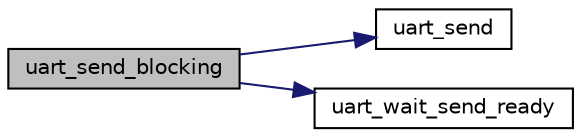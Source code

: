 digraph "uart_send_blocking"
{
  edge [fontname="Helvetica",fontsize="10",labelfontname="Helvetica",labelfontsize="10"];
  node [fontname="Helvetica",fontsize="10",shape=record];
  rankdir="LR";
  Node1 [label="uart_send_blocking",height=0.2,width=0.4,color="black", fillcolor="grey75", style="filled", fontcolor="black"];
  Node1 -> Node2 [color="midnightblue",fontsize="10",style="solid",fontname="Helvetica"];
  Node2 [label="uart_send",height=0.2,width=0.4,color="black", fillcolor="white", style="filled",URL="$group__uart__send__recv.html#ga225444640f9510f126a597004fe3dcfc",tooltip="UART Send a Data Word. "];
  Node1 -> Node3 [color="midnightblue",fontsize="10",style="solid",fontname="Helvetica"];
  Node3 [label="uart_wait_send_ready",height=0.2,width=0.4,color="black", fillcolor="white", style="filled",URL="$group__uart__send__recv.html#ga9546f62d7bb1695a34748ae418d2ed7f",tooltip="UART Wait for Transmit Data Buffer Not Full. "];
}
